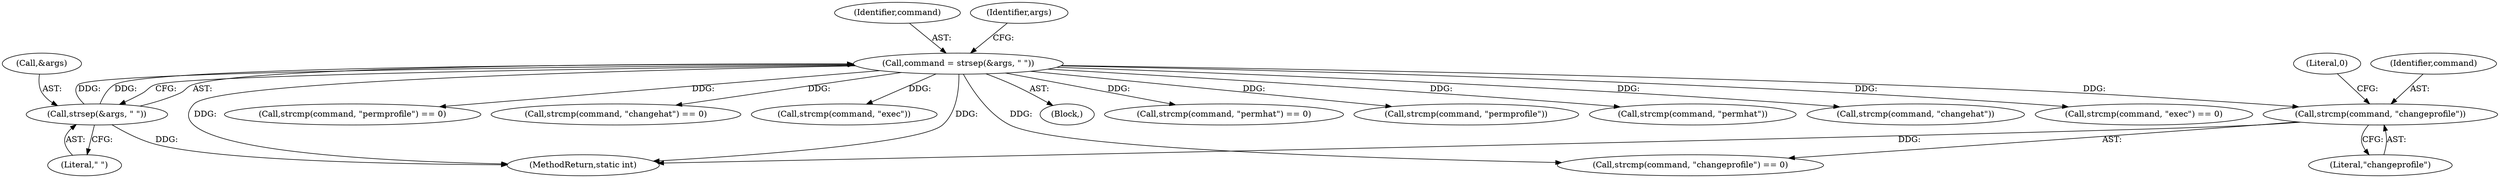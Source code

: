 digraph "0_linux_30a46a4647fd1df9cf52e43bf467f0d9265096ca@API" {
"1000230" [label="(Call,strcmp(command, \"changeprofile\"))"];
"1000160" [label="(Call,command = strsep(&args, \" \"))"];
"1000162" [label="(Call,strsep(&args, \" \"))"];
"1000165" [label="(Literal,\" \")"];
"1000231" [label="(Identifier,command)"];
"1000232" [label="(Literal,\"changeprofile\")"];
"1000230" [label="(Call,strcmp(command, \"changeprofile\"))"];
"1000269" [label="(Call,strcmp(command, \"exec\") == 0)"];
"1000229" [label="(Call,strcmp(command, \"changeprofile\") == 0)"];
"1000245" [label="(Call,strcmp(command, \"permprofile\") == 0)"];
"1000200" [label="(Call,strcmp(command, \"changehat\") == 0)"];
"1000270" [label="(Call,strcmp(command, \"exec\"))"];
"1000233" [label="(Literal,0)"];
"1000160" [label="(Call,command = strsep(&args, \" \"))"];
"1000336" [label="(MethodReturn,static int)"];
"1000108" [label="(Block,)"];
"1000215" [label="(Call,strcmp(command, \"permhat\") == 0)"];
"1000246" [label="(Call,strcmp(command, \"permprofile\"))"];
"1000162" [label="(Call,strsep(&args, \" \"))"];
"1000216" [label="(Call,strcmp(command, \"permhat\"))"];
"1000161" [label="(Identifier,command)"];
"1000201" [label="(Call,strcmp(command, \"changehat\"))"];
"1000168" [label="(Identifier,args)"];
"1000163" [label="(Call,&args)"];
"1000230" -> "1000229"  [label="AST: "];
"1000230" -> "1000232"  [label="CFG: "];
"1000231" -> "1000230"  [label="AST: "];
"1000232" -> "1000230"  [label="AST: "];
"1000233" -> "1000230"  [label="CFG: "];
"1000230" -> "1000336"  [label="DDG: "];
"1000160" -> "1000230"  [label="DDG: "];
"1000160" -> "1000108"  [label="AST: "];
"1000160" -> "1000162"  [label="CFG: "];
"1000161" -> "1000160"  [label="AST: "];
"1000162" -> "1000160"  [label="AST: "];
"1000168" -> "1000160"  [label="CFG: "];
"1000160" -> "1000336"  [label="DDG: "];
"1000160" -> "1000336"  [label="DDG: "];
"1000162" -> "1000160"  [label="DDG: "];
"1000162" -> "1000160"  [label="DDG: "];
"1000160" -> "1000200"  [label="DDG: "];
"1000160" -> "1000201"  [label="DDG: "];
"1000160" -> "1000215"  [label="DDG: "];
"1000160" -> "1000216"  [label="DDG: "];
"1000160" -> "1000229"  [label="DDG: "];
"1000160" -> "1000245"  [label="DDG: "];
"1000160" -> "1000246"  [label="DDG: "];
"1000160" -> "1000269"  [label="DDG: "];
"1000160" -> "1000270"  [label="DDG: "];
"1000162" -> "1000165"  [label="CFG: "];
"1000163" -> "1000162"  [label="AST: "];
"1000165" -> "1000162"  [label="AST: "];
"1000162" -> "1000336"  [label="DDG: "];
}
